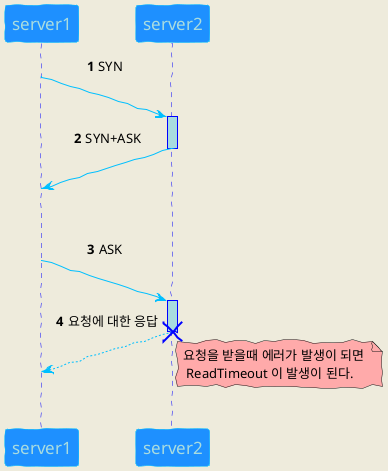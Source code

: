 @startuml
skinparam backgroundColor #EEEBDC
skinparam handwritten true
skinparam sequenceMessageAlign center
autonumber

skinparam sequence {
ArrowColor DeepSkyBlue
ActorBorderColor DeepSkyBlue
LifeLineBorderColor blue
LifeLineBackgroundColor #A9DCDF

ParticipantBorderColor DeepSkyBlue
ParticipantBackgroundColor DodgerBlue
ParticipantFontName Impact
ParticipantFontSize 17
ParticipantFontColor #A9DCDF

ActorBackgroundColor aqua
ActorFontColor DeepSkyBlue
ActorFontSize 17
ActorFontName Aapex
}

server1 ->(40) server2++: SYN
server2 ->(40) server1--: SYN+ASK
server1 ->(40) server2++: ASK
server2 -->(40) server1--: 요청에 대한 응답
note right #FFAAAA : 요청을 받을때 에러가 발생이 되면 \n ReadTimeout 이 발생이 된다.
destroy server2
@enduml
